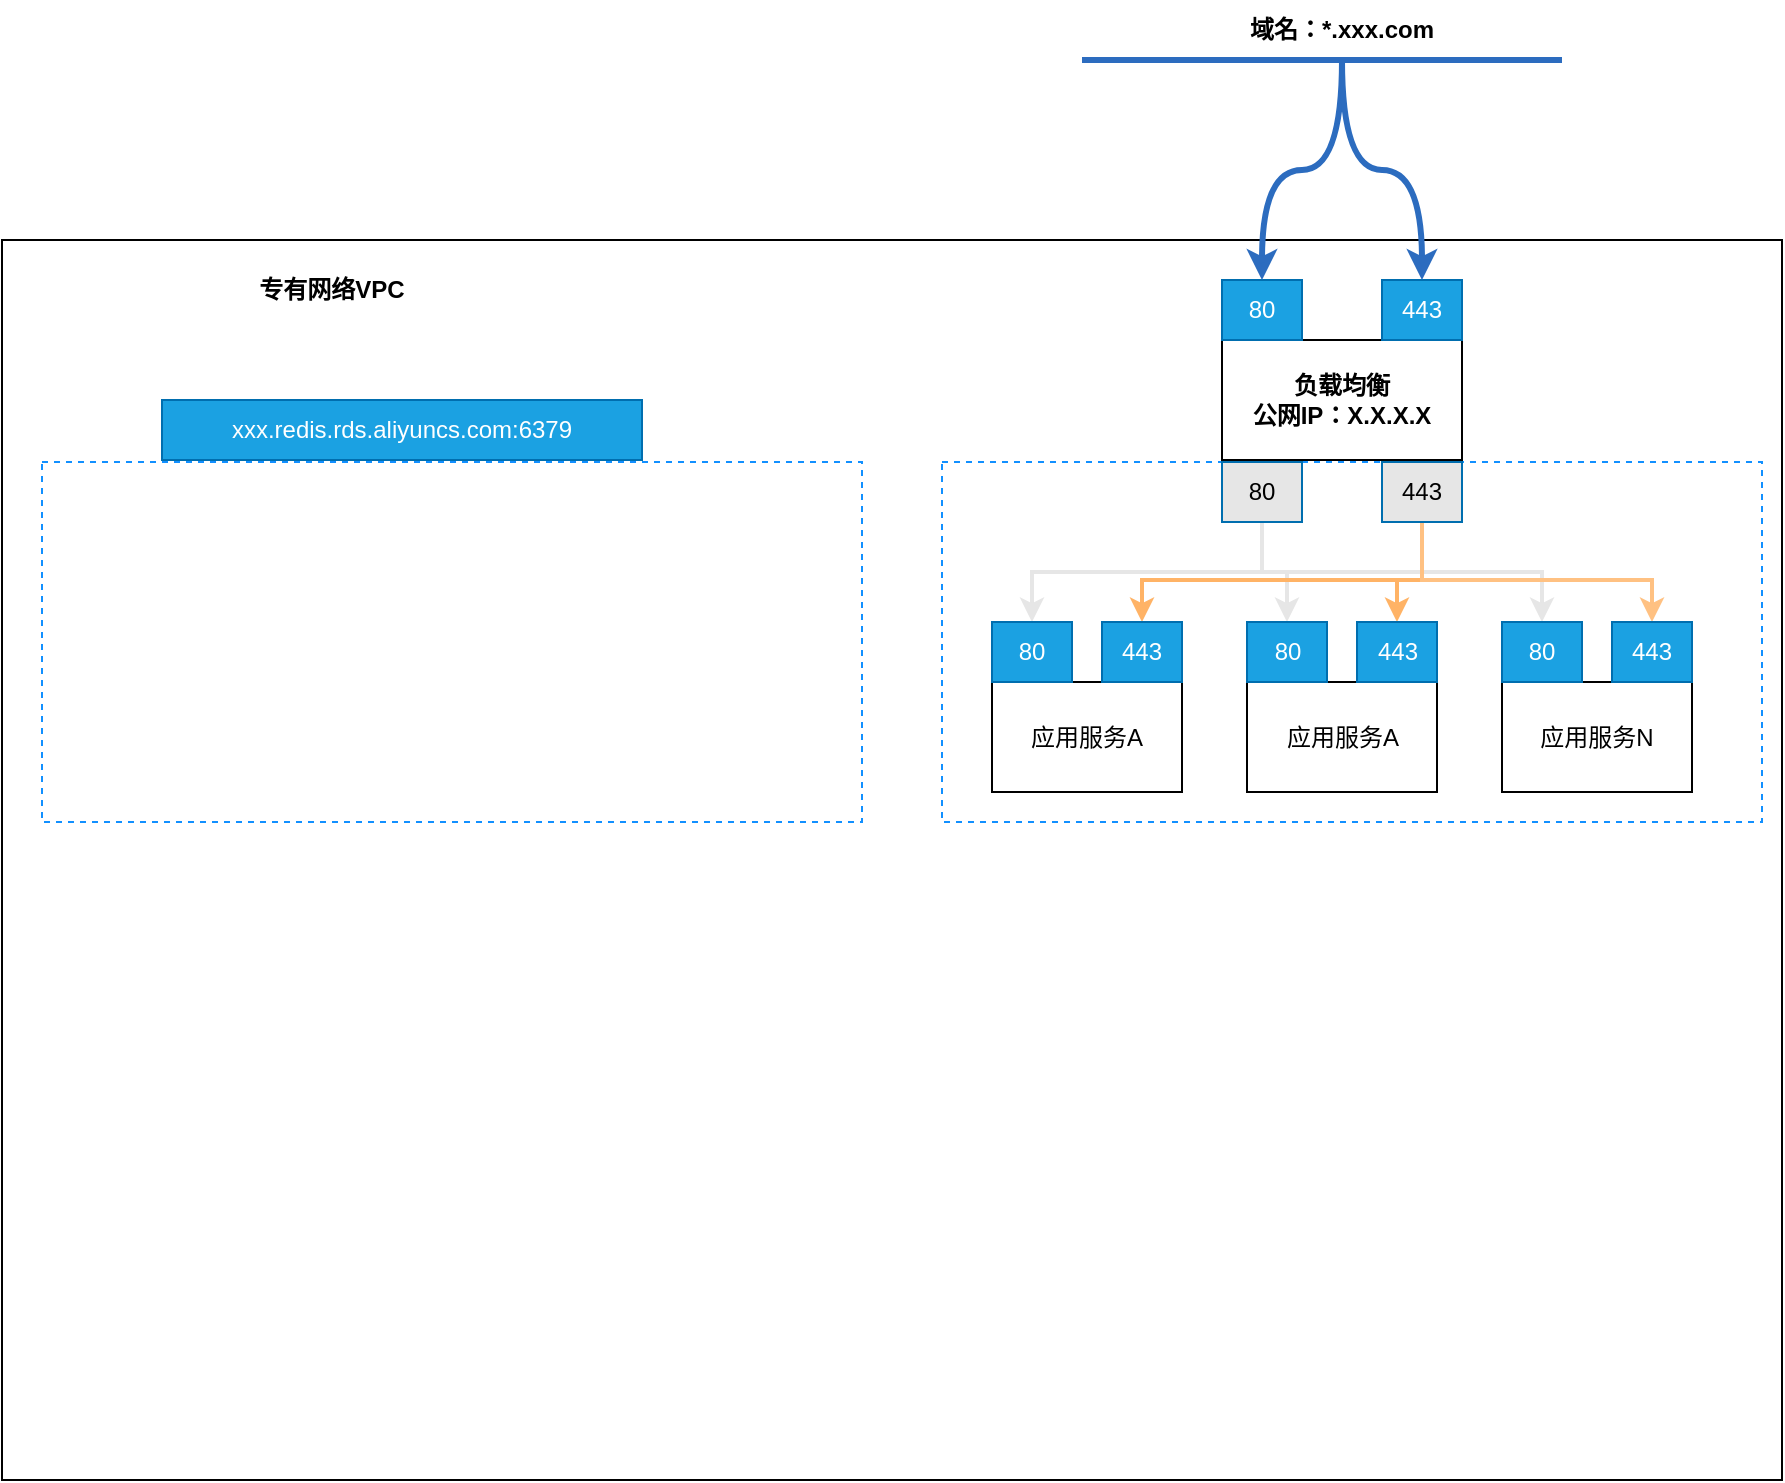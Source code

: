 <mxfile version="17.4.6" type="github">
  <diagram id="IjAMOr1OzUYP8cjZ_zTt" name="Page-1">
    <mxGraphModel dx="2249" dy="762" grid="1" gridSize="10" guides="1" tooltips="1" connect="1" arrows="1" fold="1" page="1" pageScale="1" pageWidth="827" pageHeight="1169" math="0" shadow="0">
      <root>
        <mxCell id="0" />
        <mxCell id="1" parent="0" />
        <mxCell id="D1nOF1cbzJ2PWLS59vnM-1" value="" style="endArrow=none;html=1;rounded=0;fillColor=#dae8fc;strokeColor=#2C6CBF;strokeWidth=3;" edge="1" parent="1">
          <mxGeometry width="50" height="50" relative="1" as="geometry">
            <mxPoint x="500" y="230" as="sourcePoint" />
            <mxPoint x="740" y="230" as="targetPoint" />
          </mxGeometry>
        </mxCell>
        <mxCell id="D1nOF1cbzJ2PWLS59vnM-2" value="域名：*.xxx.com" style="text;html=1;strokeColor=none;fillColor=none;align=center;verticalAlign=middle;whiteSpace=wrap;rounded=0;fontStyle=1" vertex="1" parent="1">
          <mxGeometry x="575" y="200" width="110" height="30" as="geometry" />
        </mxCell>
        <mxCell id="D1nOF1cbzJ2PWLS59vnM-3" value="" style="rounded=0;whiteSpace=wrap;html=1;" vertex="1" parent="1">
          <mxGeometry x="-40" y="320" width="890" height="620" as="geometry" />
        </mxCell>
        <mxCell id="D1nOF1cbzJ2PWLS59vnM-4" value="" style="rounded=0;whiteSpace=wrap;html=1;dashed=1;strokeColor=#1290FF;" vertex="1" parent="1">
          <mxGeometry x="430" y="431" width="410" height="180" as="geometry" />
        </mxCell>
        <mxCell id="D1nOF1cbzJ2PWLS59vnM-5" value="负载均衡&lt;br&gt;公网IP：X.X.X.X" style="rounded=0;whiteSpace=wrap;html=1;fontStyle=1" vertex="1" parent="1">
          <mxGeometry x="570" y="370" width="120" height="60" as="geometry" />
        </mxCell>
        <mxCell id="D1nOF1cbzJ2PWLS59vnM-6" value="80" style="text;html=1;strokeColor=#006EAF;fillColor=#1ba1e2;align=center;verticalAlign=middle;whiteSpace=wrap;rounded=0;fontColor=#ffffff;" vertex="1" parent="1">
          <mxGeometry x="570" y="340" width="40" height="30" as="geometry" />
        </mxCell>
        <mxCell id="D1nOF1cbzJ2PWLS59vnM-7" value="443" style="text;html=1;strokeColor=#006EAF;fillColor=#1ba1e2;align=center;verticalAlign=middle;whiteSpace=wrap;rounded=0;fontColor=#ffffff;" vertex="1" parent="1">
          <mxGeometry x="650" y="340" width="40" height="30" as="geometry" />
        </mxCell>
        <mxCell id="D1nOF1cbzJ2PWLS59vnM-8" style="edgeStyle=orthogonalEdgeStyle;rounded=0;orthogonalLoop=1;jettySize=auto;html=1;strokeColor=#2C6CBF;strokeWidth=3;curved=1;" edge="1" parent="1" source="D1nOF1cbzJ2PWLS59vnM-2" target="D1nOF1cbzJ2PWLS59vnM-6">
          <mxGeometry relative="1" as="geometry" />
        </mxCell>
        <mxCell id="D1nOF1cbzJ2PWLS59vnM-9" style="edgeStyle=orthogonalEdgeStyle;rounded=0;orthogonalLoop=1;jettySize=auto;html=1;strokeColor=#2C6CBF;strokeWidth=3;curved=1;" edge="1" parent="1" source="D1nOF1cbzJ2PWLS59vnM-2" target="D1nOF1cbzJ2PWLS59vnM-7">
          <mxGeometry relative="1" as="geometry" />
        </mxCell>
        <mxCell id="D1nOF1cbzJ2PWLS59vnM-10" value="应用服务A" style="rounded=0;whiteSpace=wrap;html=1;" vertex="1" parent="1">
          <mxGeometry x="455" y="541" width="95" height="55" as="geometry" />
        </mxCell>
        <mxCell id="D1nOF1cbzJ2PWLS59vnM-20" style="edgeStyle=elbowEdgeStyle;rounded=0;orthogonalLoop=1;jettySize=auto;html=1;entryX=0.5;entryY=0;entryDx=0;entryDy=0;fontColor=#000000;strokeColor=#E6E6E6;strokeWidth=2;elbow=vertical;" edge="1" parent="1" source="D1nOF1cbzJ2PWLS59vnM-12" target="D1nOF1cbzJ2PWLS59vnM-14">
          <mxGeometry relative="1" as="geometry" />
        </mxCell>
        <mxCell id="D1nOF1cbzJ2PWLS59vnM-25" style="edgeStyle=elbowEdgeStyle;rounded=0;orthogonalLoop=1;jettySize=auto;elbow=vertical;html=1;fontColor=#000000;strokeColor=#E6E6E6;strokeWidth=2;" edge="1" parent="1" source="D1nOF1cbzJ2PWLS59vnM-12" target="D1nOF1cbzJ2PWLS59vnM-21">
          <mxGeometry relative="1" as="geometry" />
        </mxCell>
        <mxCell id="D1nOF1cbzJ2PWLS59vnM-27" style="edgeStyle=elbowEdgeStyle;rounded=0;orthogonalLoop=1;jettySize=auto;elbow=vertical;html=1;fontColor=#000000;strokeColor=#E6E6E6;strokeWidth=2;" edge="1" parent="1" source="D1nOF1cbzJ2PWLS59vnM-12" target="D1nOF1cbzJ2PWLS59vnM-4">
          <mxGeometry relative="1" as="geometry" />
        </mxCell>
        <mxCell id="D1nOF1cbzJ2PWLS59vnM-28" style="edgeStyle=elbowEdgeStyle;rounded=0;orthogonalLoop=1;jettySize=auto;elbow=vertical;html=1;fontColor=#000000;strokeColor=#E6E6E6;strokeWidth=2;" edge="1" parent="1" source="D1nOF1cbzJ2PWLS59vnM-12" target="D1nOF1cbzJ2PWLS59vnM-4">
          <mxGeometry relative="1" as="geometry" />
        </mxCell>
        <mxCell id="D1nOF1cbzJ2PWLS59vnM-29" style="edgeStyle=elbowEdgeStyle;rounded=0;orthogonalLoop=1;jettySize=auto;elbow=vertical;html=1;entryX=0.5;entryY=0;entryDx=0;entryDy=0;fontColor=#000000;strokeColor=#E6E6E6;strokeWidth=2;" edge="1" parent="1" source="D1nOF1cbzJ2PWLS59vnM-12" target="D1nOF1cbzJ2PWLS59vnM-23">
          <mxGeometry relative="1" as="geometry" />
        </mxCell>
        <mxCell id="D1nOF1cbzJ2PWLS59vnM-12" value="80" style="text;html=1;strokeColor=#006EAF;fillColor=#E6E6E6;align=center;verticalAlign=middle;whiteSpace=wrap;rounded=0;fontColor=#000000;" vertex="1" parent="1">
          <mxGeometry x="570" y="431" width="40" height="30" as="geometry" />
        </mxCell>
        <mxCell id="D1nOF1cbzJ2PWLS59vnM-30" style="edgeStyle=elbowEdgeStyle;rounded=0;orthogonalLoop=1;jettySize=auto;elbow=vertical;html=1;fontColor=#000000;strokeColor=#FFB366;strokeWidth=2;" edge="1" parent="1" source="D1nOF1cbzJ2PWLS59vnM-13" target="D1nOF1cbzJ2PWLS59vnM-15">
          <mxGeometry relative="1" as="geometry">
            <Array as="points">
              <mxPoint x="630" y="490" />
              <mxPoint x="600" y="500" />
            </Array>
          </mxGeometry>
        </mxCell>
        <mxCell id="D1nOF1cbzJ2PWLS59vnM-31" style="edgeStyle=elbowEdgeStyle;rounded=0;orthogonalLoop=1;jettySize=auto;elbow=vertical;html=1;entryX=0.5;entryY=0;entryDx=0;entryDy=0;fontColor=#000000;strokeColor=#FFB366;strokeWidth=2;" edge="1" parent="1" source="D1nOF1cbzJ2PWLS59vnM-13" target="D1nOF1cbzJ2PWLS59vnM-22">
          <mxGeometry relative="1" as="geometry">
            <Array as="points">
              <mxPoint x="670" y="490" />
            </Array>
          </mxGeometry>
        </mxCell>
        <mxCell id="D1nOF1cbzJ2PWLS59vnM-32" style="edgeStyle=elbowEdgeStyle;rounded=0;orthogonalLoop=1;jettySize=auto;elbow=vertical;html=1;fontColor=#000000;strokeColor=#FFC182;strokeWidth=2;" edge="1" parent="1" source="D1nOF1cbzJ2PWLS59vnM-13" target="D1nOF1cbzJ2PWLS59vnM-24">
          <mxGeometry relative="1" as="geometry">
            <Array as="points">
              <mxPoint x="730" y="490" />
            </Array>
          </mxGeometry>
        </mxCell>
        <mxCell id="D1nOF1cbzJ2PWLS59vnM-13" value="443" style="text;html=1;strokeColor=#006EAF;fillColor=#E6E6E6;align=center;verticalAlign=middle;whiteSpace=wrap;rounded=0;fontColor=#000000;" vertex="1" parent="1">
          <mxGeometry x="650" y="431" width="40" height="30" as="geometry" />
        </mxCell>
        <mxCell id="D1nOF1cbzJ2PWLS59vnM-14" value="80" style="text;html=1;strokeColor=#006EAF;fillColor=#1ba1e2;align=center;verticalAlign=middle;whiteSpace=wrap;rounded=0;fontColor=#ffffff;" vertex="1" parent="1">
          <mxGeometry x="455" y="511" width="40" height="30" as="geometry" />
        </mxCell>
        <mxCell id="D1nOF1cbzJ2PWLS59vnM-15" value="443" style="text;html=1;strokeColor=#006EAF;fillColor=#1ba1e2;align=center;verticalAlign=middle;whiteSpace=wrap;rounded=0;fontColor=#ffffff;" vertex="1" parent="1">
          <mxGeometry x="510" y="511" width="40" height="30" as="geometry" />
        </mxCell>
        <mxCell id="D1nOF1cbzJ2PWLS59vnM-16" value="应用服务A" style="rounded=0;whiteSpace=wrap;html=1;" vertex="1" parent="1">
          <mxGeometry x="582.5" y="541" width="95" height="55" as="geometry" />
        </mxCell>
        <mxCell id="D1nOF1cbzJ2PWLS59vnM-17" value="应用服务N" style="rounded=0;whiteSpace=wrap;html=1;" vertex="1" parent="1">
          <mxGeometry x="710" y="541" width="95" height="55" as="geometry" />
        </mxCell>
        <mxCell id="D1nOF1cbzJ2PWLS59vnM-21" value="80" style="text;html=1;strokeColor=#006EAF;fillColor=#1ba1e2;align=center;verticalAlign=middle;whiteSpace=wrap;rounded=0;fontColor=#ffffff;" vertex="1" parent="1">
          <mxGeometry x="582.5" y="511" width="40" height="30" as="geometry" />
        </mxCell>
        <mxCell id="D1nOF1cbzJ2PWLS59vnM-22" value="443" style="text;html=1;strokeColor=#006EAF;fillColor=#1ba1e2;align=center;verticalAlign=middle;whiteSpace=wrap;rounded=0;fontColor=#ffffff;" vertex="1" parent="1">
          <mxGeometry x="637.5" y="511" width="40" height="30" as="geometry" />
        </mxCell>
        <mxCell id="D1nOF1cbzJ2PWLS59vnM-23" value="80" style="text;html=1;strokeColor=#006EAF;fillColor=#1ba1e2;align=center;verticalAlign=middle;whiteSpace=wrap;rounded=0;fontColor=#ffffff;" vertex="1" parent="1">
          <mxGeometry x="710" y="511" width="40" height="30" as="geometry" />
        </mxCell>
        <mxCell id="D1nOF1cbzJ2PWLS59vnM-24" value="443" style="text;html=1;strokeColor=#006EAF;fillColor=#1ba1e2;align=center;verticalAlign=middle;whiteSpace=wrap;rounded=0;fontColor=#ffffff;" vertex="1" parent="1">
          <mxGeometry x="765" y="511" width="40" height="30" as="geometry" />
        </mxCell>
        <mxCell id="D1nOF1cbzJ2PWLS59vnM-33" value="专有网络VPC" style="text;html=1;strokeColor=none;fillColor=none;align=center;verticalAlign=middle;whiteSpace=wrap;rounded=0;dashed=1;fontColor=#000000;fontStyle=1" vertex="1" parent="1">
          <mxGeometry x="80" y="330" width="90" height="30" as="geometry" />
        </mxCell>
        <mxCell id="D1nOF1cbzJ2PWLS59vnM-34" value="" style="rounded=0;whiteSpace=wrap;html=1;dashed=1;strokeColor=#1290FF;" vertex="1" parent="1">
          <mxGeometry x="-20" y="431" width="410" height="180" as="geometry" />
        </mxCell>
        <mxCell id="D1nOF1cbzJ2PWLS59vnM-35" value="xxx.redis.rds.aliyuncs.com:6379" style="text;html=1;strokeColor=#006EAF;fillColor=#1ba1e2;align=center;verticalAlign=middle;whiteSpace=wrap;rounded=0;fontColor=#ffffff;" vertex="1" parent="1">
          <mxGeometry x="40" y="400" width="240" height="30" as="geometry" />
        </mxCell>
      </root>
    </mxGraphModel>
  </diagram>
</mxfile>
